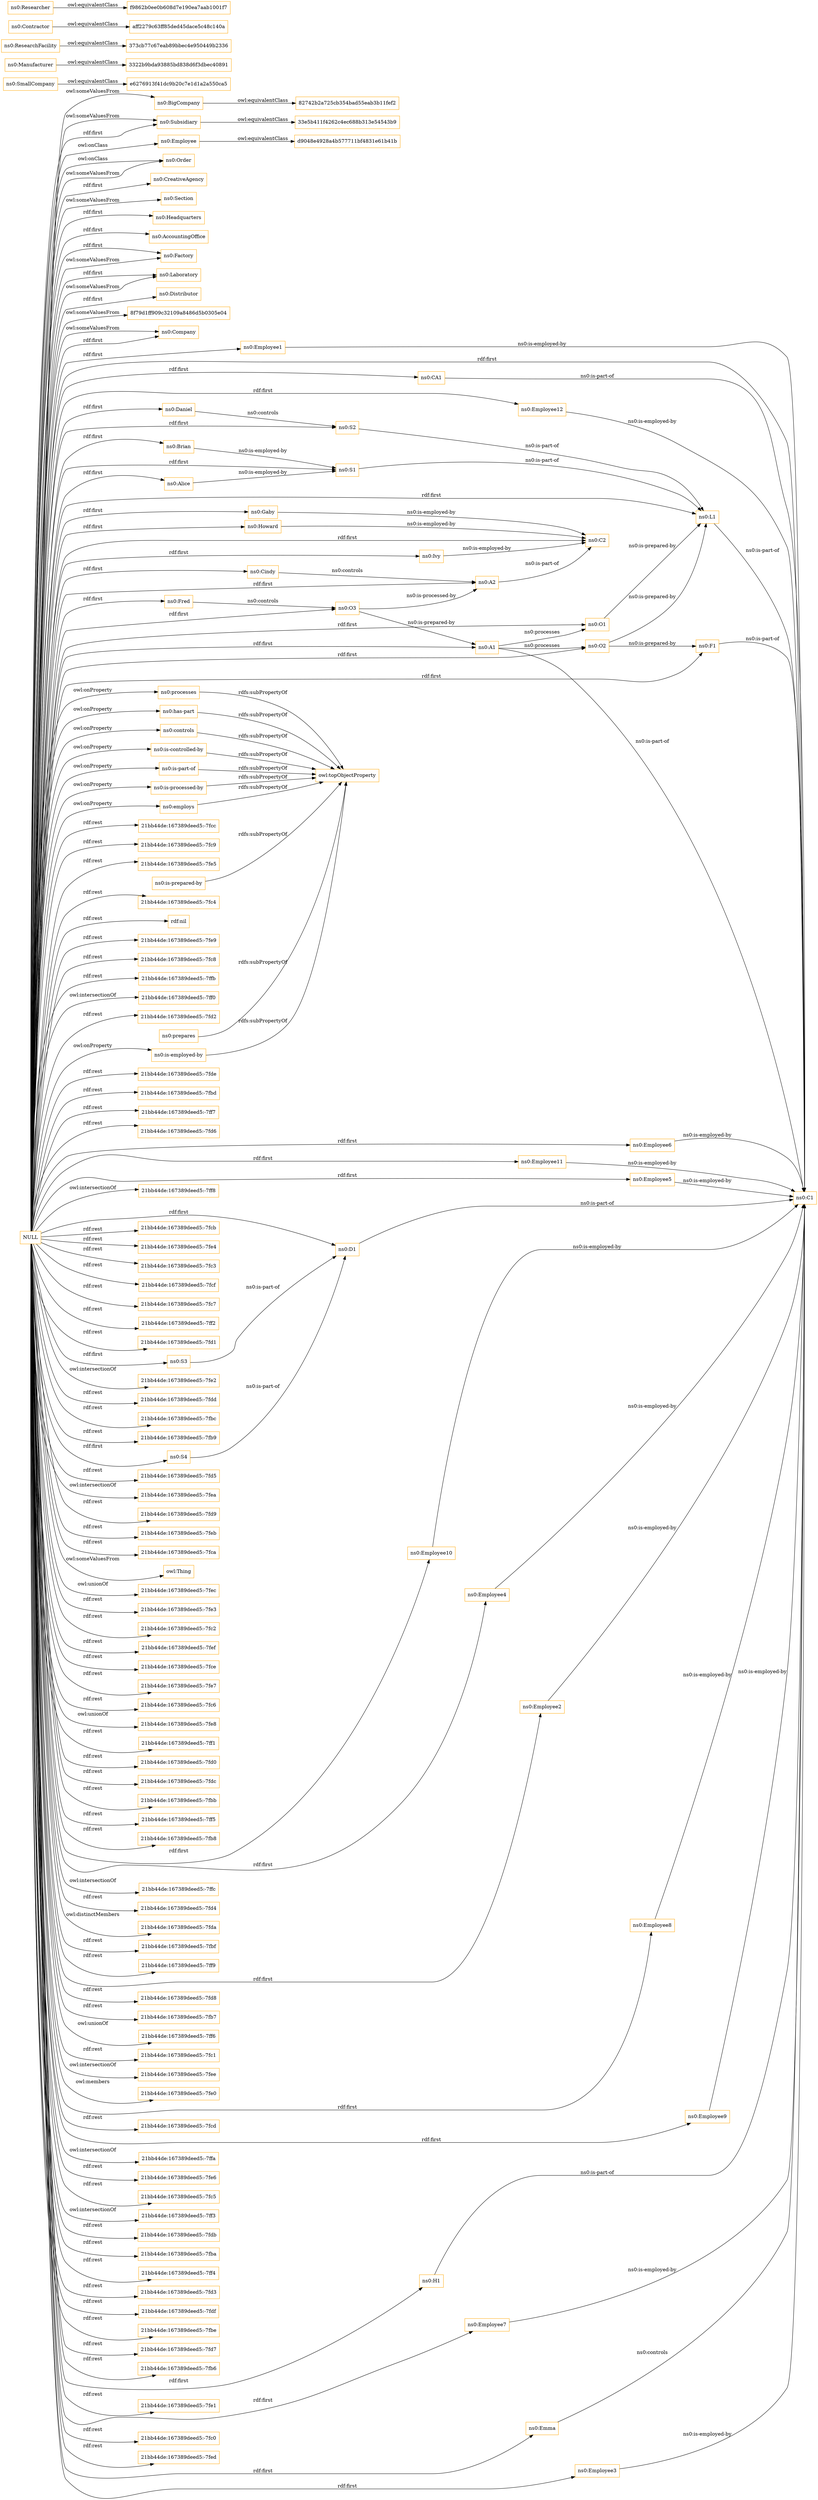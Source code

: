 digraph ar2dtool_diagram { 
rankdir=LR;
size="1501"
node [shape = rectangle, color="orange"]; "ns0:BigCompany" "ns0:SmallCompany" "ns0:Manufacturer" "ns0:Subsidiary" "ns0:Employee" "ns0:ResearchFacility" "aff2279c63ff85ded45dace5c48c140a" "ns0:Order" "ns0:CreativeAgency" "ns0:Section" "f9862b0ee0b608d7e190ea7aab1001f7" "ns0:Headquarters" "373cb77c67eab89bbec4e950449b2336" "e6276913f41dc9b20c7e1d1a2a550ca5" "ns0:Researcher" "ns0:AccountingOffice" "82742b2a725cb354bad55eab3b11fef2" "3322b9bda93885bd838d6f3dbec40891" "ns0:Factory" "d9048e4928a4b577711bf4831e61b41b" "ns0:Contractor" "ns0:Laboratory" "ns0:Distributor" "8f79d1ff909c32109a8486d5b0305e04" "33e5b411f4262c4ec688b313e54543b9" "ns0:Company" ; /*classes style*/
	"ns0:Employee1" -> "ns0:C1" [ label = "ns0:is-employed-by" ];
	"ns0:CA1" -> "ns0:C1" [ label = "ns0:is-part-of" ];
	"ns0:Cindy" -> "ns0:A2" [ label = "ns0:controls" ];
	"ns0:A1" -> "ns0:O2" [ label = "ns0:processes" ];
	"ns0:A1" -> "ns0:O1" [ label = "ns0:processes" ];
	"ns0:A1" -> "ns0:C1" [ label = "ns0:is-part-of" ];
	"ns0:L1" -> "ns0:C1" [ label = "ns0:is-part-of" ];
	"ns0:Employee12" -> "ns0:C1" [ label = "ns0:is-employed-by" ];
	"ns0:Researcher" -> "f9862b0ee0b608d7e190ea7aab1001f7" [ label = "owl:equivalentClass" ];
	"ns0:Subsidiary" -> "33e5b411f4262c4ec688b313e54543b9" [ label = "owl:equivalentClass" ];
	"ns0:Employee6" -> "ns0:C1" [ label = "ns0:is-employed-by" ];
	"ns0:BigCompany" -> "82742b2a725cb354bad55eab3b11fef2" [ label = "owl:equivalentClass" ];
	"ns0:Howard" -> "ns0:C2" [ label = "ns0:is-employed-by" ];
	"ns0:Ivy" -> "ns0:C2" [ label = "ns0:is-employed-by" ];
	"ns0:is-prepared-by" -> "owl:topObjectProperty" [ label = "rdfs:subPropertyOf" ];
	"ns0:Employee11" -> "ns0:C1" [ label = "ns0:is-employed-by" ];
	"ns0:has-part" -> "owl:topObjectProperty" [ label = "rdfs:subPropertyOf" ];
	"ns0:Employee5" -> "ns0:C1" [ label = "ns0:is-employed-by" ];
	"ns0:controls" -> "owl:topObjectProperty" [ label = "rdfs:subPropertyOf" ];
	"ns0:O3" -> "ns0:A2" [ label = "ns0:is-processed-by" ];
	"ns0:O3" -> "ns0:A1" [ label = "ns0:is-prepared-by" ];
	"ns0:S4" -> "ns0:D1" [ label = "ns0:is-part-of" ];
	"ns0:is-part-of" -> "owl:topObjectProperty" [ label = "rdfs:subPropertyOf" ];
	"ns0:is-processed-by" -> "owl:topObjectProperty" [ label = "rdfs:subPropertyOf" ];
	"ns0:employs" -> "owl:topObjectProperty" [ label = "rdfs:subPropertyOf" ];
	"ns0:Brian" -> "ns0:S1" [ label = "ns0:is-employed-by" ];
	"ns0:Employee10" -> "ns0:C1" [ label = "ns0:is-employed-by" ];
	"ns0:prepares" -> "owl:topObjectProperty" [ label = "rdfs:subPropertyOf" ];
	"ns0:ResearchFacility" -> "373cb77c67eab89bbec4e950449b2336" [ label = "owl:equivalentClass" ];
	"ns0:Employee4" -> "ns0:C1" [ label = "ns0:is-employed-by" ];
	"ns0:is-employed-by" -> "owl:topObjectProperty" [ label = "rdfs:subPropertyOf" ];
	"NULL" -> "ns0:Subsidiary" [ label = "owl:someValuesFrom" ];
	"NULL" -> "21bb44de:167389deed5:-7fcc" [ label = "rdf:rest" ];
	"NULL" -> "ns0:L1" [ label = "rdf:first" ];
	"NULL" -> "21bb44de:167389deed5:-7fc9" [ label = "rdf:rest" ];
	"NULL" -> "21bb44de:167389deed5:-7fe5" [ label = "rdf:rest" ];
	"NULL" -> "ns0:processes" [ label = "owl:onProperty" ];
	"NULL" -> "21bb44de:167389deed5:-7fc4" [ label = "rdf:rest" ];
	"NULL" -> "ns0:is-processed-by" [ label = "owl:onProperty" ];
	"NULL" -> "rdf:nil" [ label = "rdf:rest" ];
	"NULL" -> "21bb44de:167389deed5:-7fe9" [ label = "rdf:rest" ];
	"NULL" -> "21bb44de:167389deed5:-7fc8" [ label = "rdf:rest" ];
	"NULL" -> "21bb44de:167389deed5:-7ffb" [ label = "rdf:rest" ];
	"NULL" -> "ns0:D1" [ label = "rdf:first" ];
	"NULL" -> "21bb44de:167389deed5:-7ff0" [ label = "owl:intersectionOf" ];
	"NULL" -> "8f79d1ff909c32109a8486d5b0305e04" [ label = "owl:someValuesFrom" ];
	"NULL" -> "ns0:O1" [ label = "rdf:first" ];
	"NULL" -> "21bb44de:167389deed5:-7fd2" [ label = "rdf:rest" ];
	"NULL" -> "ns0:Fred" [ label = "rdf:first" ];
	"NULL" -> "ns0:Employee2" [ label = "rdf:first" ];
	"NULL" -> "21bb44de:167389deed5:-7fde" [ label = "rdf:rest" ];
	"NULL" -> "21bb44de:167389deed5:-7fbd" [ label = "rdf:rest" ];
	"NULL" -> "21bb44de:167389deed5:-7ff7" [ label = "rdf:rest" ];
	"NULL" -> "21bb44de:167389deed5:-7fd6" [ label = "rdf:rest" ];
	"NULL" -> "ns0:Employee8" [ label = "rdf:first" ];
	"NULL" -> "ns0:O2" [ label = "rdf:first" ];
	"NULL" -> "ns0:Alice" [ label = "rdf:first" ];
	"NULL" -> "ns0:S4" [ label = "rdf:first" ];
	"NULL" -> "ns0:controls" [ label = "owl:onProperty" ];
	"NULL" -> "ns0:Employee9" [ label = "rdf:first" ];
	"NULL" -> "21bb44de:167389deed5:-7ff8" [ label = "owl:intersectionOf" ];
	"NULL" -> "ns0:H1" [ label = "rdf:first" ];
	"NULL" -> "21bb44de:167389deed5:-7fcb" [ label = "rdf:rest" ];
	"NULL" -> "21bb44de:167389deed5:-7fe4" [ label = "rdf:rest" ];
	"NULL" -> "ns0:Ivy" [ label = "rdf:first" ];
	"NULL" -> "21bb44de:167389deed5:-7fc3" [ label = "rdf:rest" ];
	"NULL" -> "ns0:Employee5" [ label = "rdf:first" ];
	"NULL" -> "21bb44de:167389deed5:-7fcf" [ label = "rdf:rest" ];
	"NULL" -> "21bb44de:167389deed5:-7fc7" [ label = "rdf:rest" ];
	"NULL" -> "ns0:Brian" [ label = "rdf:first" ];
	"NULL" -> "21bb44de:167389deed5:-7ff2" [ label = "rdf:rest" ];
	"NULL" -> "21bb44de:167389deed5:-7fd1" [ label = "rdf:rest" ];
	"NULL" -> "ns0:S3" [ label = "rdf:first" ];
	"NULL" -> "21bb44de:167389deed5:-7fe2" [ label = "owl:intersectionOf" ];
	"NULL" -> "ns0:BigCompany" [ label = "owl:someValuesFrom" ];
	"NULL" -> "21bb44de:167389deed5:-7fdd" [ label = "rdf:rest" ];
	"NULL" -> "ns0:Employee4" [ label = "rdf:first" ];
	"NULL" -> "21bb44de:167389deed5:-7fbc" [ label = "rdf:rest" ];
	"NULL" -> "ns0:Headquarters" [ label = "rdf:first" ];
	"NULL" -> "21bb44de:167389deed5:-7fb9" [ label = "rdf:rest" ];
	"NULL" -> "ns0:Daniel" [ label = "rdf:first" ];
	"NULL" -> "21bb44de:167389deed5:-7fd5" [ label = "rdf:rest" ];
	"NULL" -> "21bb44de:167389deed5:-7fea" [ label = "owl:intersectionOf" ];
	"NULL" -> "ns0:Howard" [ label = "rdf:first" ];
	"NULL" -> "ns0:Section" [ label = "owl:someValuesFrom" ];
	"NULL" -> "ns0:CA1" [ label = "rdf:first" ];
	"NULL" -> "21bb44de:167389deed5:-7fd9" [ label = "rdf:rest" ];
	"NULL" -> "ns0:Factory" [ label = "rdf:first" ];
	"NULL" -> "21bb44de:167389deed5:-7feb" [ label = "rdf:rest" ];
	"NULL" -> "21bb44de:167389deed5:-7fca" [ label = "rdf:rest" ];
	"NULL" -> "owl:Thing" [ label = "owl:someValuesFrom" ];
	"NULL" -> "ns0:Laboratory" [ label = "rdf:first" ];
	"NULL" -> "ns0:Employee10" [ label = "rdf:first" ];
	"NULL" -> "21bb44de:167389deed5:-7fec" [ label = "owl:unionOf" ];
	"NULL" -> "21bb44de:167389deed5:-7fe3" [ label = "rdf:rest" ];
	"NULL" -> "21bb44de:167389deed5:-7fc2" [ label = "rdf:rest" ];
	"NULL" -> "ns0:Cindy" [ label = "rdf:first" ];
	"NULL" -> "21bb44de:167389deed5:-7fef" [ label = "rdf:rest" ];
	"NULL" -> "21bb44de:167389deed5:-7fce" [ label = "rdf:rest" ];
	"NULL" -> "ns0:Factory" [ label = "owl:someValuesFrom" ];
	"NULL" -> "21bb44de:167389deed5:-7fe7" [ label = "rdf:rest" ];
	"NULL" -> "ns0:AccountingOffice" [ label = "rdf:first" ];
	"NULL" -> "ns0:Company" [ label = "owl:someValuesFrom" ];
	"NULL" -> "21bb44de:167389deed5:-7fc6" [ label = "rdf:rest" ];
	"NULL" -> "21bb44de:167389deed5:-7fe8" [ label = "owl:unionOf" ];
	"NULL" -> "ns0:Distributor" [ label = "rdf:first" ];
	"NULL" -> "21bb44de:167389deed5:-7ff1" [ label = "rdf:rest" ];
	"NULL" -> "ns0:O3" [ label = "rdf:first" ];
	"NULL" -> "ns0:CreativeAgency" [ label = "rdf:first" ];
	"NULL" -> "21bb44de:167389deed5:-7fd0" [ label = "rdf:rest" ];
	"NULL" -> "ns0:Company" [ label = "rdf:first" ];
	"NULL" -> "ns0:Order" [ label = "owl:onClass" ];
	"NULL" -> "21bb44de:167389deed5:-7fdc" [ label = "rdf:rest" ];
	"NULL" -> "21bb44de:167389deed5:-7fbb" [ label = "rdf:rest" ];
	"NULL" -> "21bb44de:167389deed5:-7ff5" [ label = "rdf:rest" ];
	"NULL" -> "21bb44de:167389deed5:-7fb8" [ label = "rdf:rest" ];
	"NULL" -> "ns0:F1" [ label = "rdf:first" ];
	"NULL" -> "ns0:is-controlled-by" [ label = "owl:onProperty" ];
	"NULL" -> "21bb44de:167389deed5:-7ffc" [ label = "owl:intersectionOf" ];
	"NULL" -> "21bb44de:167389deed5:-7fd4" [ label = "rdf:rest" ];
	"NULL" -> "21bb44de:167389deed5:-7fda" [ label = "owl:distinctMembers" ];
	"NULL" -> "21bb44de:167389deed5:-7fbf" [ label = "rdf:rest" ];
	"NULL" -> "ns0:employs" [ label = "owl:onProperty" ];
	"NULL" -> "21bb44de:167389deed5:-7ff9" [ label = "rdf:rest" ];
	"NULL" -> "ns0:Gaby" [ label = "rdf:first" ];
	"NULL" -> "ns0:Laboratory" [ label = "owl:someValuesFrom" ];
	"NULL" -> "21bb44de:167389deed5:-7fd8" [ label = "rdf:rest" ];
	"NULL" -> "ns0:Employee6" [ label = "rdf:first" ];
	"NULL" -> "21bb44de:167389deed5:-7fb7" [ label = "rdf:rest" ];
	"NULL" -> "21bb44de:167389deed5:-7ff6" [ label = "owl:unionOf" ];
	"NULL" -> "ns0:Employee1" [ label = "rdf:first" ];
	"NULL" -> "21bb44de:167389deed5:-7fc1" [ label = "rdf:rest" ];
	"NULL" -> "21bb44de:167389deed5:-7fee" [ label = "owl:intersectionOf" ];
	"NULL" -> "21bb44de:167389deed5:-7fe0" [ label = "owl:members" ];
	"NULL" -> "ns0:Employee7" [ label = "rdf:first" ];
	"NULL" -> "21bb44de:167389deed5:-7fcd" [ label = "rdf:rest" ];
	"NULL" -> "ns0:Emma" [ label = "rdf:first" ];
	"NULL" -> "21bb44de:167389deed5:-7ffa" [ label = "owl:intersectionOf" ];
	"NULL" -> "21bb44de:167389deed5:-7fe6" [ label = "rdf:rest" ];
	"NULL" -> "21bb44de:167389deed5:-7fc5" [ label = "rdf:rest" ];
	"NULL" -> "ns0:is-employed-by" [ label = "owl:onProperty" ];
	"NULL" -> "21bb44de:167389deed5:-7ff3" [ label = "owl:intersectionOf" ];
	"NULL" -> "21bb44de:167389deed5:-7fdb" [ label = "rdf:rest" ];
	"NULL" -> "21bb44de:167389deed5:-7fba" [ label = "rdf:rest" ];
	"NULL" -> "21bb44de:167389deed5:-7ff4" [ label = "rdf:rest" ];
	"NULL" -> "21bb44de:167389deed5:-7fd3" [ label = "rdf:rest" ];
	"NULL" -> "ns0:S1" [ label = "rdf:first" ];
	"NULL" -> "ns0:C1" [ label = "rdf:first" ];
	"NULL" -> "ns0:A1" [ label = "rdf:first" ];
	"NULL" -> "ns0:Employee11" [ label = "rdf:first" ];
	"NULL" -> "21bb44de:167389deed5:-7fdf" [ label = "rdf:rest" ];
	"NULL" -> "21bb44de:167389deed5:-7fbe" [ label = "rdf:rest" ];
	"NULL" -> "ns0:Subsidiary" [ label = "rdf:first" ];
	"NULL" -> "21bb44de:167389deed5:-7fd7" [ label = "rdf:rest" ];
	"NULL" -> "ns0:Employee" [ label = "owl:onClass" ];
	"NULL" -> "21bb44de:167389deed5:-7fb6" [ label = "rdf:rest" ];
	"NULL" -> "ns0:has-part" [ label = "owl:onProperty" ];
	"NULL" -> "ns0:S2" [ label = "rdf:first" ];
	"NULL" -> "ns0:C2" [ label = "rdf:first" ];
	"NULL" -> "ns0:A2" [ label = "rdf:first" ];
	"NULL" -> "ns0:is-part-of" [ label = "owl:onProperty" ];
	"NULL" -> "ns0:Order" [ label = "owl:someValuesFrom" ];
	"NULL" -> "ns0:Employee12" [ label = "rdf:first" ];
	"NULL" -> "21bb44de:167389deed5:-7fe1" [ label = "rdf:rest" ];
	"NULL" -> "ns0:Employee3" [ label = "rdf:first" ];
	"NULL" -> "21bb44de:167389deed5:-7fc0" [ label = "rdf:rest" ];
	"NULL" -> "21bb44de:167389deed5:-7fed" [ label = "rdf:rest" ];
	"ns0:O2" -> "ns0:L1" [ label = "ns0:is-prepared-by" ];
	"ns0:O2" -> "ns0:F1" [ label = "ns0:is-prepared-by" ];
	"ns0:S3" -> "ns0:D1" [ label = "ns0:is-part-of" ];
	"ns0:Employee9" -> "ns0:C1" [ label = "ns0:is-employed-by" ];
	"ns0:Employee3" -> "ns0:C1" [ label = "ns0:is-employed-by" ];
	"ns0:Alice" -> "ns0:S1" [ label = "ns0:is-employed-by" ];
	"ns0:D1" -> "ns0:C1" [ label = "ns0:is-part-of" ];
	"ns0:O1" -> "ns0:L1" [ label = "ns0:is-prepared-by" ];
	"ns0:Fred" -> "ns0:O3" [ label = "ns0:controls" ];
	"ns0:S2" -> "ns0:L1" [ label = "ns0:is-part-of" ];
	"ns0:SmallCompany" -> "e6276913f41dc9b20c7e1d1a2a550ca5" [ label = "owl:equivalentClass" ];
	"ns0:Manufacturer" -> "3322b9bda93885bd838d6f3dbec40891" [ label = "owl:equivalentClass" ];
	"ns0:Employee8" -> "ns0:C1" [ label = "ns0:is-employed-by" ];
	"ns0:F1" -> "ns0:C1" [ label = "ns0:is-part-of" ];
	"ns0:Contractor" -> "aff2279c63ff85ded45dace5c48c140a" [ label = "owl:equivalentClass" ];
	"ns0:Employee2" -> "ns0:C1" [ label = "ns0:is-employed-by" ];
	"ns0:is-controlled-by" -> "owl:topObjectProperty" [ label = "rdfs:subPropertyOf" ];
	"ns0:Gaby" -> "ns0:C2" [ label = "ns0:is-employed-by" ];
	"ns0:A2" -> "ns0:C2" [ label = "ns0:is-part-of" ];
	"ns0:H1" -> "ns0:C1" [ label = "ns0:is-part-of" ];
	"ns0:S1" -> "ns0:L1" [ label = "ns0:is-part-of" ];
	"ns0:processes" -> "owl:topObjectProperty" [ label = "rdfs:subPropertyOf" ];
	"ns0:Emma" -> "ns0:C1" [ label = "ns0:controls" ];
	"ns0:Daniel" -> "ns0:S2" [ label = "ns0:controls" ];
	"ns0:Employee" -> "d9048e4928a4b577711bf4831e61b41b" [ label = "owl:equivalentClass" ];
	"ns0:Employee7" -> "ns0:C1" [ label = "ns0:is-employed-by" ];

}
